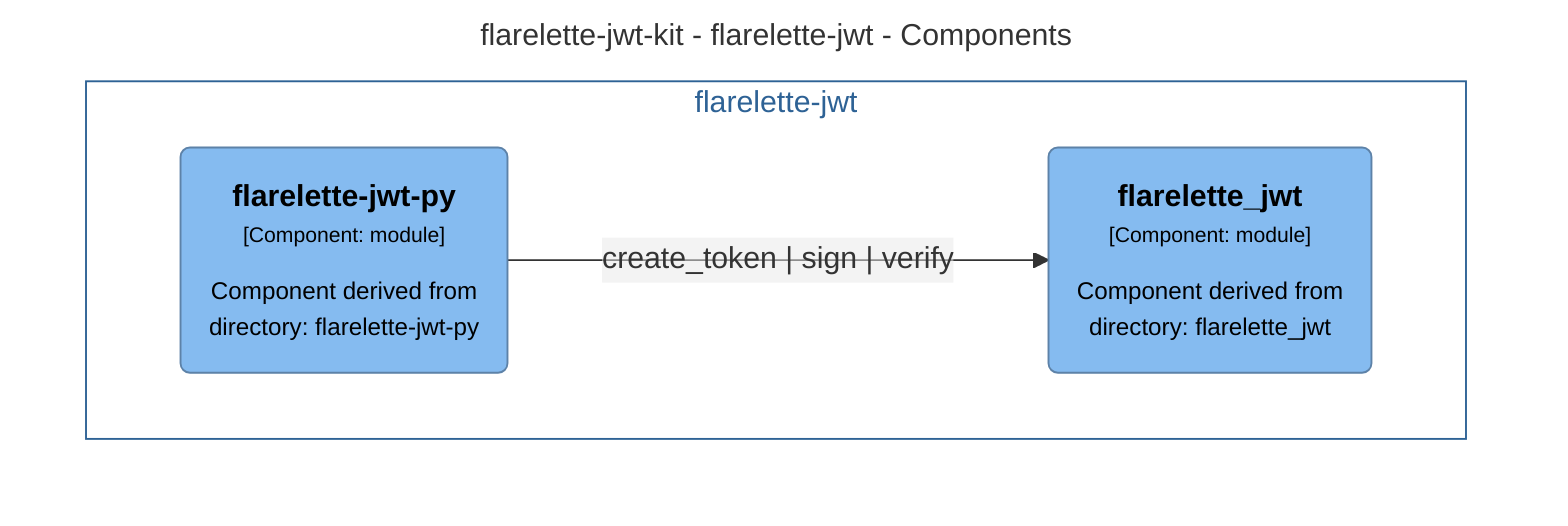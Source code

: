 graph TB
  linkStyle default fill:#ffffff

  subgraph diagram ["flarelette-jwt-kit - flarelette-jwt - Components"]
    style diagram fill:#ffffff,stroke:#ffffff

    subgraph 33 ["flarelette-jwt"]
      style 33 fill:#ffffff,stroke:#2e6295,color:#2e6295

      34("<div style='font-weight: bold'>flarelette-jwt-py</div><div style='font-size: 70%; margin-top: 0px'>[Component: module]</div><div style='font-size: 80%; margin-top:10px'>Component derived from<br />directory: flarelette-jwt-py</div>")
      style 34 fill:#85bbf0,stroke:#5d82a8,color:#000000
      35("<div style='font-weight: bold'>flarelette_jwt</div><div style='font-size: 70%; margin-top: 0px'>[Component: module]</div><div style='font-size: 80%; margin-top:10px'>Component derived from<br />directory: flarelette_jwt</div>")
      style 35 fill:#85bbf0,stroke:#5d82a8,color:#000000
    end

    34-- "<div>create_token | sign | verify</div><div style='font-size: 70%'></div>" -->35
  end